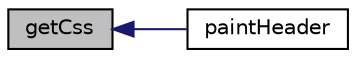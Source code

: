 digraph "getCss"
{
  edge [fontname="Helvetica",fontsize="10",labelfontname="Helvetica",labelfontsize="10"];
  node [fontname="Helvetica",fontsize="10",shape=record];
  rankdir="LR";
  Node1 [label="getCss",height=0.2,width=0.4,color="black", fillcolor="grey75", style="filled" fontcolor="black"];
  Node1 -> Node2 [dir="back",color="midnightblue",fontsize="10",style="solid",fontname="Helvetica"];
  Node2 [label="paintHeader",height=0.2,width=0.4,color="black", fillcolor="white", style="filled",URL="$class_html_reporter.html#a9d46c54cf3bed9e4cf5561b86cf51278"];
}
